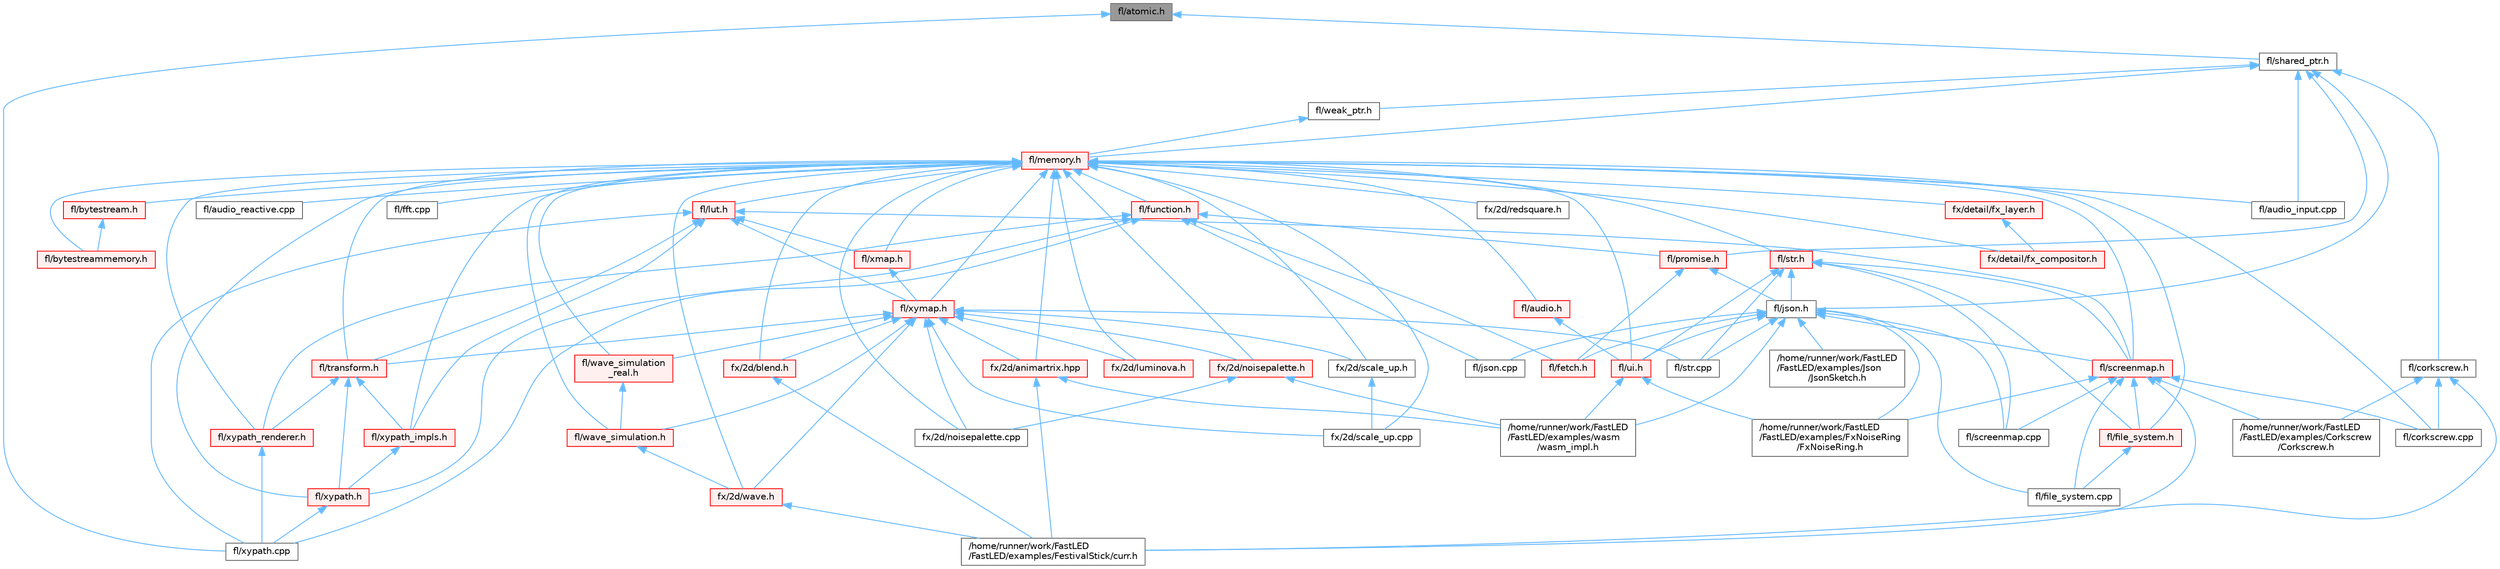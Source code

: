 digraph "fl/atomic.h"
{
 // INTERACTIVE_SVG=YES
 // LATEX_PDF_SIZE
  bgcolor="transparent";
  edge [fontname=Helvetica,fontsize=10,labelfontname=Helvetica,labelfontsize=10];
  node [fontname=Helvetica,fontsize=10,shape=box,height=0.2,width=0.4];
  Node1 [id="Node000001",label="fl/atomic.h",height=0.2,width=0.4,color="gray40", fillcolor="grey60", style="filled", fontcolor="black",tooltip=" "];
  Node1 -> Node2 [id="edge1_Node000001_Node000002",dir="back",color="steelblue1",style="solid",tooltip=" "];
  Node2 [id="Node000002",label="fl/shared_ptr.h",height=0.2,width=0.4,color="grey40", fillcolor="white", style="filled",URL="$df/d6a/shared__ptr_8h.html",tooltip=" "];
  Node2 -> Node3 [id="edge2_Node000002_Node000003",dir="back",color="steelblue1",style="solid",tooltip=" "];
  Node3 [id="Node000003",label="fl/audio_input.cpp",height=0.2,width=0.4,color="grey40", fillcolor="white", style="filled",URL="$d7/da3/audio__input_8cpp.html",tooltip=" "];
  Node2 -> Node4 [id="edge3_Node000002_Node000004",dir="back",color="steelblue1",style="solid",tooltip=" "];
  Node4 [id="Node000004",label="fl/corkscrew.h",height=0.2,width=0.4,color="grey40", fillcolor="white", style="filled",URL="$d1/dd4/src_2fl_2corkscrew_8h.html",tooltip="Corkscrew LED strip projection and rendering."];
  Node4 -> Node5 [id="edge4_Node000004_Node000005",dir="back",color="steelblue1",style="solid",tooltip=" "];
  Node5 [id="Node000005",label="/home/runner/work/FastLED\l/FastLED/examples/Corkscrew\l/Corkscrew.h",height=0.2,width=0.4,color="grey40", fillcolor="white", style="filled",URL="$df/d40/examples_2_corkscrew_2corkscrew_8h.html",tooltip=" "];
  Node4 -> Node6 [id="edge5_Node000004_Node000006",dir="back",color="steelblue1",style="solid",tooltip=" "];
  Node6 [id="Node000006",label="/home/runner/work/FastLED\l/FastLED/examples/FestivalStick/curr.h",height=0.2,width=0.4,color="grey40", fillcolor="white", style="filled",URL="$d4/d06/curr_8h.html",tooltip=" "];
  Node4 -> Node7 [id="edge6_Node000004_Node000007",dir="back",color="steelblue1",style="solid",tooltip=" "];
  Node7 [id="Node000007",label="fl/corkscrew.cpp",height=0.2,width=0.4,color="grey40", fillcolor="white", style="filled",URL="$d3/d9b/corkscrew_8cpp.html",tooltip=" "];
  Node2 -> Node8 [id="edge7_Node000002_Node000008",dir="back",color="steelblue1",style="solid",tooltip=" "];
  Node8 [id="Node000008",label="fl/json.h",height=0.2,width=0.4,color="grey40", fillcolor="white", style="filled",URL="$d7/d91/fl_2json_8h.html",tooltip="FastLED's Elegant JSON Library: fl::Json"];
  Node8 -> Node9 [id="edge8_Node000008_Node000009",dir="back",color="steelblue1",style="solid",tooltip=" "];
  Node9 [id="Node000009",label="/home/runner/work/FastLED\l/FastLED/examples/FxNoiseRing\l/FxNoiseRing.h",height=0.2,width=0.4,color="grey40", fillcolor="white", style="filled",URL="$d5/d77/_fx_noise_ring_8h.html",tooltip=" "];
  Node8 -> Node10 [id="edge9_Node000008_Node000010",dir="back",color="steelblue1",style="solid",tooltip=" "];
  Node10 [id="Node000010",label="/home/runner/work/FastLED\l/FastLED/examples/Json\l/JsonSketch.h",height=0.2,width=0.4,color="grey40", fillcolor="white", style="filled",URL="$d0/dd3/_json_sketch_8h.html",tooltip=" "];
  Node8 -> Node11 [id="edge10_Node000008_Node000011",dir="back",color="steelblue1",style="solid",tooltip=" "];
  Node11 [id="Node000011",label="/home/runner/work/FastLED\l/FastLED/examples/wasm\l/wasm_impl.h",height=0.2,width=0.4,color="grey40", fillcolor="white", style="filled",URL="$da/d40/wasm__impl_8h.html",tooltip=" "];
  Node8 -> Node12 [id="edge11_Node000008_Node000012",dir="back",color="steelblue1",style="solid",tooltip=" "];
  Node12 [id="Node000012",label="fl/fetch.h",height=0.2,width=0.4,color="red", fillcolor="#FFF0F0", style="filled",URL="$d6/d6a/fetch_8h.html",tooltip="Unified HTTP fetch API for FastLED (cross-platform)"];
  Node8 -> Node15 [id="edge12_Node000008_Node000015",dir="back",color="steelblue1",style="solid",tooltip=" "];
  Node15 [id="Node000015",label="fl/file_system.cpp",height=0.2,width=0.4,color="grey40", fillcolor="white", style="filled",URL="$d4/d37/file__system_8cpp.html",tooltip=" "];
  Node8 -> Node16 [id="edge13_Node000008_Node000016",dir="back",color="steelblue1",style="solid",tooltip=" "];
  Node16 [id="Node000016",label="fl/json.cpp",height=0.2,width=0.4,color="grey40", fillcolor="white", style="filled",URL="$dd/d55/json_8cpp.html",tooltip=" "];
  Node8 -> Node17 [id="edge14_Node000008_Node000017",dir="back",color="steelblue1",style="solid",tooltip=" "];
  Node17 [id="Node000017",label="fl/screenmap.cpp",height=0.2,width=0.4,color="grey40", fillcolor="white", style="filled",URL="$d9/d6f/screenmap_8cpp.html",tooltip=" "];
  Node8 -> Node18 [id="edge15_Node000008_Node000018",dir="back",color="steelblue1",style="solid",tooltip=" "];
  Node18 [id="Node000018",label="fl/screenmap.h",height=0.2,width=0.4,color="red", fillcolor="#FFF0F0", style="filled",URL="$d7/d97/screenmap_8h.html",tooltip=" "];
  Node18 -> Node5 [id="edge16_Node000018_Node000005",dir="back",color="steelblue1",style="solid",tooltip=" "];
  Node18 -> Node6 [id="edge17_Node000018_Node000006",dir="back",color="steelblue1",style="solid",tooltip=" "];
  Node18 -> Node9 [id="edge18_Node000018_Node000009",dir="back",color="steelblue1",style="solid",tooltip=" "];
  Node18 -> Node7 [id="edge19_Node000018_Node000007",dir="back",color="steelblue1",style="solid",tooltip=" "];
  Node18 -> Node15 [id="edge20_Node000018_Node000015",dir="back",color="steelblue1",style="solid",tooltip=" "];
  Node18 -> Node182 [id="edge21_Node000018_Node000182",dir="back",color="steelblue1",style="solid",tooltip=" "];
  Node182 [id="Node000182",label="fl/file_system.h",height=0.2,width=0.4,color="red", fillcolor="#FFF0F0", style="filled",URL="$d6/d8d/file__system_8h.html",tooltip=" "];
  Node182 -> Node15 [id="edge22_Node000182_Node000015",dir="back",color="steelblue1",style="solid",tooltip=" "];
  Node18 -> Node17 [id="edge23_Node000018_Node000017",dir="back",color="steelblue1",style="solid",tooltip=" "];
  Node8 -> Node191 [id="edge24_Node000008_Node000191",dir="back",color="steelblue1",style="solid",tooltip=" "];
  Node191 [id="Node000191",label="fl/str.cpp",height=0.2,width=0.4,color="grey40", fillcolor="white", style="filled",URL="$d1/d1f/str_8cpp.html",tooltip=" "];
  Node8 -> Node173 [id="edge25_Node000008_Node000173",dir="back",color="steelblue1",style="solid",tooltip=" "];
  Node173 [id="Node000173",label="fl/ui.h",height=0.2,width=0.4,color="red", fillcolor="#FFF0F0", style="filled",URL="$d9/d3b/ui_8h.html",tooltip=" "];
  Node173 -> Node9 [id="edge26_Node000173_Node000009",dir="back",color="steelblue1",style="solid",tooltip=" "];
  Node173 -> Node11 [id="edge27_Node000173_Node000011",dir="back",color="steelblue1",style="solid",tooltip=" "];
  Node2 -> Node192 [id="edge28_Node000002_Node000192",dir="back",color="steelblue1",style="solid",tooltip=" "];
  Node192 [id="Node000192",label="fl/memory.h",height=0.2,width=0.4,color="red", fillcolor="#FFF0F0", style="filled",URL="$dc/d18/memory_8h.html",tooltip=" "];
  Node192 -> Node193 [id="edge29_Node000192_Node000193",dir="back",color="steelblue1",style="solid",tooltip=" "];
  Node193 [id="Node000193",label="fl/audio.h",height=0.2,width=0.4,color="red", fillcolor="#FFF0F0", style="filled",URL="$da/d09/audio_8h.html",tooltip=" "];
  Node193 -> Node173 [id="edge30_Node000193_Node000173",dir="back",color="steelblue1",style="solid",tooltip=" "];
  Node192 -> Node3 [id="edge31_Node000192_Node000003",dir="back",color="steelblue1",style="solid",tooltip=" "];
  Node192 -> Node196 [id="edge32_Node000192_Node000196",dir="back",color="steelblue1",style="solid",tooltip=" "];
  Node196 [id="Node000196",label="fl/audio_reactive.cpp",height=0.2,width=0.4,color="grey40", fillcolor="white", style="filled",URL="$d4/d14/audio__reactive_8cpp.html",tooltip=" "];
  Node192 -> Node198 [id="edge33_Node000192_Node000198",dir="back",color="steelblue1",style="solid",tooltip=" "];
  Node198 [id="Node000198",label="fl/bytestream.h",height=0.2,width=0.4,color="red", fillcolor="#FFF0F0", style="filled",URL="$dd/d2b/bytestream_8h.html",tooltip=" "];
  Node198 -> Node199 [id="edge34_Node000198_Node000199",dir="back",color="steelblue1",style="solid",tooltip=" "];
  Node199 [id="Node000199",label="fl/bytestreammemory.h",height=0.2,width=0.4,color="red", fillcolor="#FFF0F0", style="filled",URL="$d1/d24/bytestreammemory_8h.html",tooltip=" "];
  Node192 -> Node199 [id="edge35_Node000192_Node000199",dir="back",color="steelblue1",style="solid",tooltip=" "];
  Node192 -> Node7 [id="edge36_Node000192_Node000007",dir="back",color="steelblue1",style="solid",tooltip=" "];
  Node192 -> Node201 [id="edge37_Node000192_Node000201",dir="back",color="steelblue1",style="solid",tooltip=" "];
  Node201 [id="Node000201",label="fl/fft.cpp",height=0.2,width=0.4,color="grey40", fillcolor="white", style="filled",URL="$db/d03/fft_8cpp.html",tooltip=" "];
  Node192 -> Node182 [id="edge38_Node000192_Node000182",dir="back",color="steelblue1",style="solid",tooltip=" "];
  Node192 -> Node202 [id="edge39_Node000192_Node000202",dir="back",color="steelblue1",style="solid",tooltip=" "];
  Node202 [id="Node000202",label="fl/function.h",height=0.2,width=0.4,color="red", fillcolor="#FFF0F0", style="filled",URL="$dd/d67/function_8h.html",tooltip=" "];
  Node202 -> Node12 [id="edge40_Node000202_Node000012",dir="back",color="steelblue1",style="solid",tooltip=" "];
  Node202 -> Node16 [id="edge41_Node000202_Node000016",dir="back",color="steelblue1",style="solid",tooltip=" "];
  Node202 -> Node213 [id="edge42_Node000202_Node000213",dir="back",color="steelblue1",style="solid",tooltip=" "];
  Node213 [id="Node000213",label="fl/promise.h",height=0.2,width=0.4,color="red", fillcolor="#FFF0F0", style="filled",URL="$d6/d17/promise_8h.html",tooltip="Promise-based fluent API for FastLED - standalone async primitives."];
  Node213 -> Node12 [id="edge43_Node000213_Node000012",dir="back",color="steelblue1",style="solid",tooltip=" "];
  Node213 -> Node8 [id="edge44_Node000213_Node000008",dir="back",color="steelblue1",style="solid",tooltip=" "];
  Node202 -> Node212 [id="edge45_Node000202_Node000212",dir="back",color="steelblue1",style="solid",tooltip=" "];
  Node212 [id="Node000212",label="fl/xypath.cpp",height=0.2,width=0.4,color="grey40", fillcolor="white", style="filled",URL="$d4/d78/xypath_8cpp.html",tooltip=" "];
  Node202 -> Node216 [id="edge46_Node000202_Node000216",dir="back",color="steelblue1",style="solid",tooltip=" "];
  Node216 [id="Node000216",label="fl/xypath.h",height=0.2,width=0.4,color="red", fillcolor="#FFF0F0", style="filled",URL="$d5/df2/xypath_8h.html",tooltip=" "];
  Node216 -> Node212 [id="edge47_Node000216_Node000212",dir="back",color="steelblue1",style="solid",tooltip=" "];
  Node202 -> Node223 [id="edge48_Node000202_Node000223",dir="back",color="steelblue1",style="solid",tooltip=" "];
  Node223 [id="Node000223",label="fl/xypath_renderer.h",height=0.2,width=0.4,color="red", fillcolor="#FFF0F0", style="filled",URL="$d2/d88/xypath__renderer_8h.html",tooltip=" "];
  Node223 -> Node212 [id="edge49_Node000223_Node000212",dir="back",color="steelblue1",style="solid",tooltip=" "];
  Node192 -> Node224 [id="edge50_Node000192_Node000224",dir="back",color="steelblue1",style="solid",tooltip=" "];
  Node224 [id="Node000224",label="fl/lut.h",height=0.2,width=0.4,color="red", fillcolor="#FFF0F0", style="filled",URL="$db/d54/lut_8h.html",tooltip=" "];
  Node224 -> Node18 [id="edge51_Node000224_Node000018",dir="back",color="steelblue1",style="solid",tooltip=" "];
  Node224 -> Node226 [id="edge52_Node000224_Node000226",dir="back",color="steelblue1",style="solid",tooltip=" "];
  Node226 [id="Node000226",label="fl/transform.h",height=0.2,width=0.4,color="red", fillcolor="#FFF0F0", style="filled",URL="$d2/d80/transform_8h.html",tooltip=" "];
  Node226 -> Node216 [id="edge53_Node000226_Node000216",dir="back",color="steelblue1",style="solid",tooltip=" "];
  Node226 -> Node227 [id="edge54_Node000226_Node000227",dir="back",color="steelblue1",style="solid",tooltip=" "];
  Node227 [id="Node000227",label="fl/xypath_impls.h",height=0.2,width=0.4,color="red", fillcolor="#FFF0F0", style="filled",URL="$d8/d5f/xypath__impls_8h.html",tooltip=" "];
  Node227 -> Node216 [id="edge55_Node000227_Node000216",dir="back",color="steelblue1",style="solid",tooltip=" "];
  Node226 -> Node223 [id="edge56_Node000226_Node000223",dir="back",color="steelblue1",style="solid",tooltip=" "];
  Node224 -> Node228 [id="edge57_Node000224_Node000228",dir="back",color="steelblue1",style="solid",tooltip=" "];
  Node228 [id="Node000228",label="fl/xmap.h",height=0.2,width=0.4,color="red", fillcolor="#FFF0F0", style="filled",URL="$dd/dcc/xmap_8h.html",tooltip=" "];
  Node228 -> Node230 [id="edge58_Node000228_Node000230",dir="back",color="steelblue1",style="solid",tooltip=" "];
  Node230 [id="Node000230",label="fl/xymap.h",height=0.2,width=0.4,color="red", fillcolor="#FFF0F0", style="filled",URL="$da/d61/xymap_8h.html",tooltip=" "];
  Node230 -> Node191 [id="edge59_Node000230_Node000191",dir="back",color="steelblue1",style="solid",tooltip=" "];
  Node230 -> Node226 [id="edge60_Node000230_Node000226",dir="back",color="steelblue1",style="solid",tooltip=" "];
  Node230 -> Node247 [id="edge61_Node000230_Node000247",dir="back",color="steelblue1",style="solid",tooltip=" "];
  Node247 [id="Node000247",label="fl/wave_simulation.h",height=0.2,width=0.4,color="red", fillcolor="#FFF0F0", style="filled",URL="$dc/d36/wave__simulation_8h.html",tooltip=" "];
  Node247 -> Node164 [id="edge62_Node000247_Node000164",dir="back",color="steelblue1",style="solid",tooltip=" "];
  Node164 [id="Node000164",label="fx/2d/wave.h",height=0.2,width=0.4,color="red", fillcolor="#FFF0F0", style="filled",URL="$de/de9/src_2fx_22d_2wave_8h.html",tooltip=" "];
  Node164 -> Node6 [id="edge63_Node000164_Node000006",dir="back",color="steelblue1",style="solid",tooltip=" "];
  Node230 -> Node249 [id="edge64_Node000230_Node000249",dir="back",color="steelblue1",style="solid",tooltip=" "];
  Node249 [id="Node000249",label="fl/wave_simulation\l_real.h",height=0.2,width=0.4,color="red", fillcolor="#FFF0F0", style="filled",URL="$dd/d8e/wave__simulation__real_8h.html",tooltip=" "];
  Node249 -> Node247 [id="edge65_Node000249_Node000247",dir="back",color="steelblue1",style="solid",tooltip=" "];
  Node230 -> Node161 [id="edge66_Node000230_Node000161",dir="back",color="steelblue1",style="solid",tooltip=" "];
  Node161 [id="Node000161",label="fx/2d/animartrix.hpp",height=0.2,width=0.4,color="red", fillcolor="#FFF0F0", style="filled",URL="$d3/dc3/animartrix_8hpp.html",tooltip=" "];
  Node161 -> Node6 [id="edge67_Node000161_Node000006",dir="back",color="steelblue1",style="solid",tooltip=" "];
  Node161 -> Node11 [id="edge68_Node000161_Node000011",dir="back",color="steelblue1",style="solid",tooltip=" "];
  Node230 -> Node251 [id="edge69_Node000230_Node000251",dir="back",color="steelblue1",style="solid",tooltip=" "];
  Node251 [id="Node000251",label="fx/2d/blend.h",height=0.2,width=0.4,color="red", fillcolor="#FFF0F0", style="filled",URL="$d8/d4e/blend_8h.html",tooltip=" "];
  Node251 -> Node6 [id="edge70_Node000251_Node000006",dir="back",color="steelblue1",style="solid",tooltip=" "];
  Node230 -> Node143 [id="edge71_Node000230_Node000143",dir="back",color="steelblue1",style="solid",tooltip=" "];
  Node143 [id="Node000143",label="fx/2d/luminova.h",height=0.2,width=0.4,color="red", fillcolor="#FFF0F0", style="filled",URL="$d4/dd9/src_2fx_22d_2luminova_8h.html",tooltip=" "];
  Node230 -> Node145 [id="edge72_Node000230_Node000145",dir="back",color="steelblue1",style="solid",tooltip=" "];
  Node145 [id="Node000145",label="fx/2d/noisepalette.cpp",height=0.2,width=0.4,color="grey40", fillcolor="white", style="filled",URL="$d6/d66/noisepalette_8cpp.html",tooltip=" "];
  Node230 -> Node146 [id="edge73_Node000230_Node000146",dir="back",color="steelblue1",style="solid",tooltip=" "];
  Node146 [id="Node000146",label="fx/2d/noisepalette.h",height=0.2,width=0.4,color="red", fillcolor="#FFF0F0", style="filled",URL="$d6/dc7/noisepalette_8h.html",tooltip="Demonstrates how to mix noise generation with color palettes on a 2D LED matrix."];
  Node146 -> Node11 [id="edge74_Node000146_Node000011",dir="back",color="steelblue1",style="solid",tooltip=" "];
  Node146 -> Node145 [id="edge75_Node000146_Node000145",dir="back",color="steelblue1",style="solid",tooltip=" "];
  Node230 -> Node148 [id="edge76_Node000230_Node000148",dir="back",color="steelblue1",style="solid",tooltip=" "];
  Node148 [id="Node000148",label="fx/2d/scale_up.cpp",height=0.2,width=0.4,color="grey40", fillcolor="white", style="filled",URL="$dc/d8c/scale__up_8cpp.html",tooltip=" "];
  Node230 -> Node246 [id="edge77_Node000230_Node000246",dir="back",color="steelblue1",style="solid",tooltip=" "];
  Node246 [id="Node000246",label="fx/2d/scale_up.h",height=0.2,width=0.4,color="grey40", fillcolor="white", style="filled",URL="$d2/d74/scale__up_8h.html",tooltip="Expands a grid using bilinear interpolation and scaling up."];
  Node246 -> Node148 [id="edge78_Node000246_Node000148",dir="back",color="steelblue1",style="solid",tooltip=" "];
  Node230 -> Node164 [id="edge79_Node000230_Node000164",dir="back",color="steelblue1",style="solid",tooltip=" "];
  Node224 -> Node230 [id="edge80_Node000224_Node000230",dir="back",color="steelblue1",style="solid",tooltip=" "];
  Node224 -> Node212 [id="edge81_Node000224_Node000212",dir="back",color="steelblue1",style="solid",tooltip=" "];
  Node224 -> Node227 [id="edge82_Node000224_Node000227",dir="back",color="steelblue1",style="solid",tooltip=" "];
  Node192 -> Node18 [id="edge83_Node000192_Node000018",dir="back",color="steelblue1",style="solid",tooltip=" "];
  Node192 -> Node260 [id="edge84_Node000192_Node000260",dir="back",color="steelblue1",style="solid",tooltip=" "];
  Node260 [id="Node000260",label="fl/str.h",height=0.2,width=0.4,color="red", fillcolor="#FFF0F0", style="filled",URL="$d1/d93/str_8h.html",tooltip=" "];
  Node260 -> Node182 [id="edge85_Node000260_Node000182",dir="back",color="steelblue1",style="solid",tooltip=" "];
  Node260 -> Node8 [id="edge86_Node000260_Node000008",dir="back",color="steelblue1",style="solid",tooltip=" "];
  Node260 -> Node17 [id="edge87_Node000260_Node000017",dir="back",color="steelblue1",style="solid",tooltip=" "];
  Node260 -> Node18 [id="edge88_Node000260_Node000018",dir="back",color="steelblue1",style="solid",tooltip=" "];
  Node260 -> Node191 [id="edge89_Node000260_Node000191",dir="back",color="steelblue1",style="solid",tooltip=" "];
  Node260 -> Node173 [id="edge90_Node000260_Node000173",dir="back",color="steelblue1",style="solid",tooltip=" "];
  Node192 -> Node226 [id="edge91_Node000192_Node000226",dir="back",color="steelblue1",style="solid",tooltip=" "];
  Node192 -> Node173 [id="edge92_Node000192_Node000173",dir="back",color="steelblue1",style="solid",tooltip=" "];
  Node192 -> Node247 [id="edge93_Node000192_Node000247",dir="back",color="steelblue1",style="solid",tooltip=" "];
  Node192 -> Node249 [id="edge94_Node000192_Node000249",dir="back",color="steelblue1",style="solid",tooltip=" "];
  Node192 -> Node228 [id="edge95_Node000192_Node000228",dir="back",color="steelblue1",style="solid",tooltip=" "];
  Node192 -> Node230 [id="edge96_Node000192_Node000230",dir="back",color="steelblue1",style="solid",tooltip=" "];
  Node192 -> Node216 [id="edge97_Node000192_Node000216",dir="back",color="steelblue1",style="solid",tooltip=" "];
  Node192 -> Node227 [id="edge98_Node000192_Node000227",dir="back",color="steelblue1",style="solid",tooltip=" "];
  Node192 -> Node223 [id="edge99_Node000192_Node000223",dir="back",color="steelblue1",style="solid",tooltip=" "];
  Node192 -> Node161 [id="edge100_Node000192_Node000161",dir="back",color="steelblue1",style="solid",tooltip=" "];
  Node192 -> Node251 [id="edge101_Node000192_Node000251",dir="back",color="steelblue1",style="solid",tooltip=" "];
  Node192 -> Node143 [id="edge102_Node000192_Node000143",dir="back",color="steelblue1",style="solid",tooltip=" "];
  Node192 -> Node145 [id="edge103_Node000192_Node000145",dir="back",color="steelblue1",style="solid",tooltip=" "];
  Node192 -> Node146 [id="edge104_Node000192_Node000146",dir="back",color="steelblue1",style="solid",tooltip=" "];
  Node192 -> Node147 [id="edge105_Node000192_Node000147",dir="back",color="steelblue1",style="solid",tooltip=" "];
  Node147 [id="Node000147",label="fx/2d/redsquare.h",height=0.2,width=0.4,color="grey40", fillcolor="white", style="filled",URL="$d3/db8/redsquare_8h.html",tooltip=" "];
  Node192 -> Node148 [id="edge106_Node000192_Node000148",dir="back",color="steelblue1",style="solid",tooltip=" "];
  Node192 -> Node246 [id="edge107_Node000192_Node000246",dir="back",color="steelblue1",style="solid",tooltip=" "];
  Node192 -> Node164 [id="edge108_Node000192_Node000164",dir="back",color="steelblue1",style="solid",tooltip=" "];
  Node192 -> Node255 [id="edge109_Node000192_Node000255",dir="back",color="steelblue1",style="solid",tooltip=" "];
  Node255 [id="Node000255",label="fx/detail/fx_compositor.h",height=0.2,width=0.4,color="red", fillcolor="#FFF0F0", style="filled",URL="$d5/d6b/fx__compositor_8h.html",tooltip=" "];
  Node192 -> Node254 [id="edge110_Node000192_Node000254",dir="back",color="steelblue1",style="solid",tooltip=" "];
  Node254 [id="Node000254",label="fx/detail/fx_layer.h",height=0.2,width=0.4,color="red", fillcolor="#FFF0F0", style="filled",URL="$d7/d2f/fx__layer_8h.html",tooltip=" "];
  Node254 -> Node255 [id="edge111_Node000254_Node000255",dir="back",color="steelblue1",style="solid",tooltip=" "];
  Node2 -> Node213 [id="edge112_Node000002_Node000213",dir="back",color="steelblue1",style="solid",tooltip=" "];
  Node2 -> Node366 [id="edge113_Node000002_Node000366",dir="back",color="steelblue1",style="solid",tooltip=" "];
  Node366 [id="Node000366",label="fl/weak_ptr.h",height=0.2,width=0.4,color="grey40", fillcolor="white", style="filled",URL="$dc/db4/weak__ptr_8h.html",tooltip=" "];
  Node366 -> Node192 [id="edge114_Node000366_Node000192",dir="back",color="steelblue1",style="solid",tooltip=" "];
  Node1 -> Node212 [id="edge115_Node000001_Node000212",dir="back",color="steelblue1",style="solid",tooltip=" "];
}
